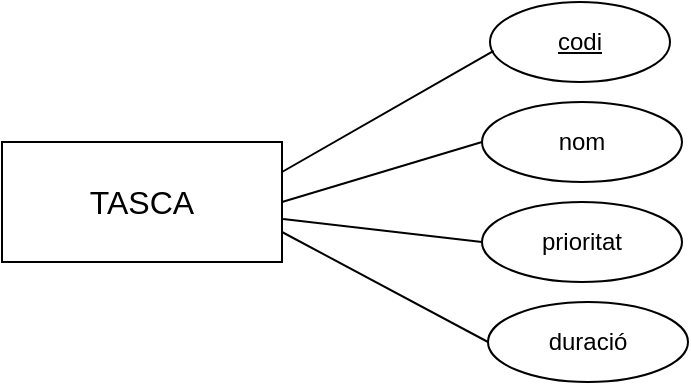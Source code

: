 <mxfile version="20.3.0" type="device"><diagram id="C5RBs43oDa-KdzZeNtuy" name="Page-1"><mxGraphModel dx="1209" dy="737" grid="1" gridSize="10" guides="1" tooltips="1" connect="1" arrows="1" fold="1" page="1" pageScale="1" pageWidth="827" pageHeight="1169" math="0" shadow="0"><root><mxCell id="WIyWlLk6GJQsqaUBKTNV-0"/><mxCell id="WIyWlLk6GJQsqaUBKTNV-1" parent="WIyWlLk6GJQsqaUBKTNV-0"/><mxCell id="xBq4n_y2jMNqlsPwq87B-0" value="&lt;font style=&quot;font-size: 16px;&quot;&gt;TASCA&lt;/font&gt;" style="rounded=0;whiteSpace=wrap;html=1;" parent="WIyWlLk6GJQsqaUBKTNV-1" vertex="1"><mxGeometry x="170" y="320" width="140" height="60" as="geometry"/></mxCell><mxCell id="xBq4n_y2jMNqlsPwq87B-1" value="&lt;u&gt;codi&lt;/u&gt;" style="ellipse;whiteSpace=wrap;html=1;" parent="WIyWlLk6GJQsqaUBKTNV-1" vertex="1"><mxGeometry x="414" y="250" width="90" height="40" as="geometry"/></mxCell><mxCell id="xBq4n_y2jMNqlsPwq87B-2" value="" style="endArrow=none;html=1;rounded=0;exitX=1;exitY=0.25;exitDx=0;exitDy=0;entryX=0.02;entryY=0.612;entryDx=0;entryDy=0;entryPerimeter=0;" parent="WIyWlLk6GJQsqaUBKTNV-1" source="xBq4n_y2jMNqlsPwq87B-0" target="xBq4n_y2jMNqlsPwq87B-1" edge="1"><mxGeometry width="50" height="50" relative="1" as="geometry"><mxPoint x="450" y="390" as="sourcePoint"/><mxPoint x="500" y="340" as="targetPoint"/></mxGeometry></mxCell><mxCell id="xBq4n_y2jMNqlsPwq87B-3" value="nom" style="ellipse;whiteSpace=wrap;html=1;" parent="WIyWlLk6GJQsqaUBKTNV-1" vertex="1"><mxGeometry x="410" y="300" width="100" height="40" as="geometry"/></mxCell><mxCell id="xBq4n_y2jMNqlsPwq87B-4" value="" style="endArrow=none;html=1;rounded=0;exitX=1;exitY=0.5;exitDx=0;exitDy=0;entryX=0;entryY=0.5;entryDx=0;entryDy=0;" parent="WIyWlLk6GJQsqaUBKTNV-1" source="xBq4n_y2jMNqlsPwq87B-0" target="xBq4n_y2jMNqlsPwq87B-3" edge="1"><mxGeometry width="50" height="50" relative="1" as="geometry"><mxPoint x="450" y="390" as="sourcePoint"/><mxPoint x="500" y="340" as="targetPoint"/></mxGeometry></mxCell><mxCell id="xBq4n_y2jMNqlsPwq87B-5" value="prioritat" style="ellipse;whiteSpace=wrap;html=1;" parent="WIyWlLk6GJQsqaUBKTNV-1" vertex="1"><mxGeometry x="410" y="350" width="100" height="40" as="geometry"/></mxCell><mxCell id="xBq4n_y2jMNqlsPwq87B-6" value="" style="endArrow=none;html=1;rounded=0;exitX=1.004;exitY=0.641;exitDx=0;exitDy=0;entryX=0;entryY=0.5;entryDx=0;entryDy=0;exitPerimeter=0;" parent="WIyWlLk6GJQsqaUBKTNV-1" source="xBq4n_y2jMNqlsPwq87B-0" target="xBq4n_y2jMNqlsPwq87B-5" edge="1"><mxGeometry width="50" height="50" relative="1" as="geometry"><mxPoint x="310" y="425" as="sourcePoint"/><mxPoint x="500" y="390" as="targetPoint"/></mxGeometry></mxCell><mxCell id="xBq4n_y2jMNqlsPwq87B-7" value="duració" style="ellipse;whiteSpace=wrap;html=1;" parent="WIyWlLk6GJQsqaUBKTNV-1" vertex="1"><mxGeometry x="413" y="400" width="100" height="40" as="geometry"/></mxCell><mxCell id="xBq4n_y2jMNqlsPwq87B-8" value="" style="endArrow=none;html=1;rounded=0;exitX=1;exitY=0.75;exitDx=0;exitDy=0;entryX=0;entryY=0.5;entryDx=0;entryDy=0;" parent="WIyWlLk6GJQsqaUBKTNV-1" source="xBq4n_y2jMNqlsPwq87B-0" target="xBq4n_y2jMNqlsPwq87B-7" edge="1"><mxGeometry width="50" height="50" relative="1" as="geometry"><mxPoint x="310" y="431" as="sourcePoint"/><mxPoint x="499" y="430" as="targetPoint"/></mxGeometry></mxCell></root></mxGraphModel></diagram></mxfile>